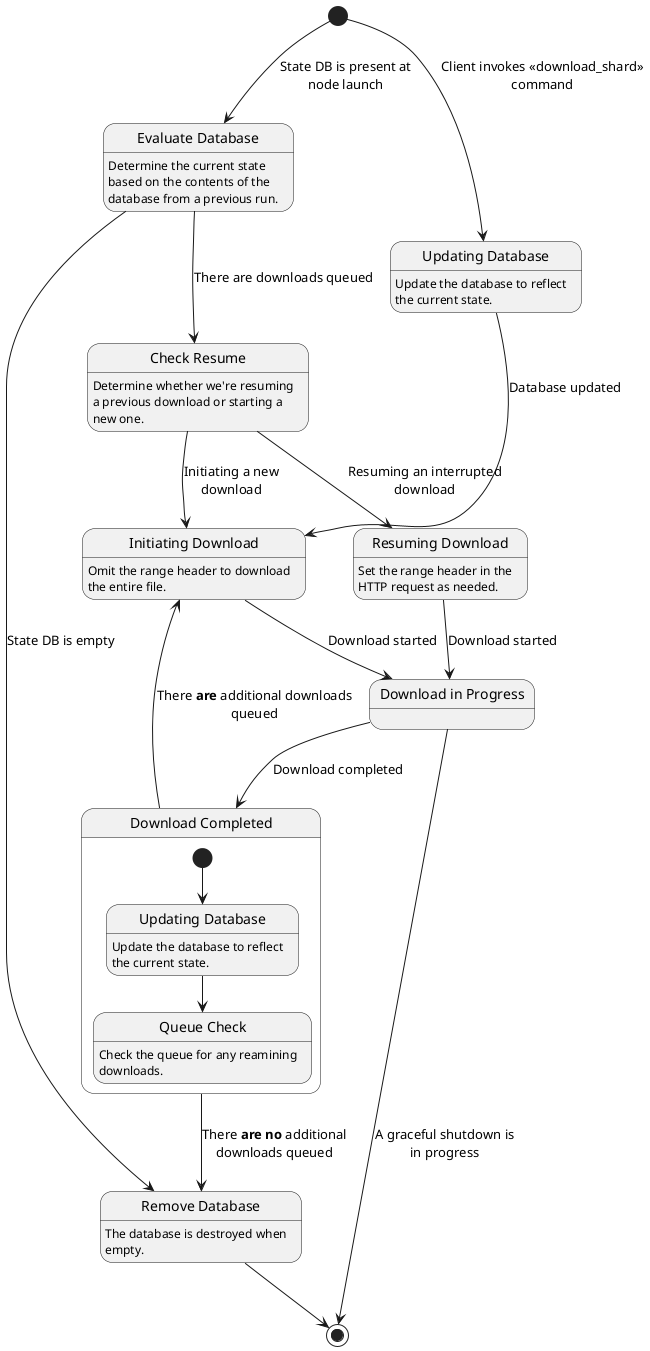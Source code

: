 @startuml

state "Updating Database" as UD4 {
  UD4: Update the database to reflect
  UD4: the current state.
}
state "Initiating Download" as ID {
  ID: Omit the range header to download
  ID: the entire file.
}

state "Evaluate Database" as ED {
  ED: Determine the current state
  ED: based on the contents of the
  ED: database from a previous run.
}

state "Remove Database" as RD {
  RD: The database is destroyed when
  RD: empty.
}

state "Download in Progress" as DP

state "Download Completed" as DC {

  state "Updating Database" as UD {
    UD: Update the database to reflect
    UD: the current state.
  }

  state "Queue Check" as QC {
    QC: Check the queue for any reamining
    QC: downloads.
  }

  [*] --> UD
  UD --> QC
}

state "Check Resume" as CR {
  CR: Determine whether we're resuming
  CR: a previous download or starting a
  CR: new one.
}

state "Resuming Download" as IPD {
  IPD: Set the range header in the
  IPD: HTTP request as needed.
}

[*] --> ED : State DB is present at\nnode launch
ED --> RD : State DB is empty
ED --> CR : There are downloads queued
RD --> [*]

[*] --> UD4 : Client invokes <<download_shard>>\ncommand
UD4 --> ID : Database updated
ID --> DP : Download started
DP --> DC : Download completed
DC --> ID : There **are** additional downloads\nqueued
DP --> [*] : A graceful shutdown is\nin progress
DC --> RD : There **are no** additional\ndownloads queued

CR --> IPD : Resuming an interrupted\ndownload
IPD --> DP: Download started
CR --> ID : Initiating a new\ndownload

@enduml
